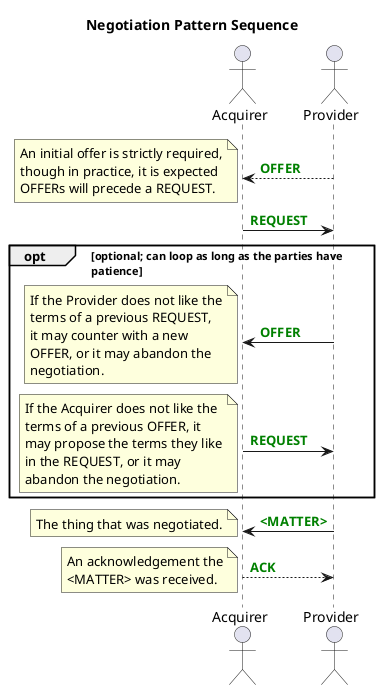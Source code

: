 @startuml
title Negotiation Pattern Sequence
actor Acquirer as a
actor Provider as p
a <-- p : <font color=green><b>OFFER
note left
An initial offer is strictly required,
though in practice, it is expected
OFFERs will precede a REQUEST.
end note

a -> p : <font color=green><b>REQUEST
opt optional; can loop as long as the parties have \npatience

a <- p : <font color=green><b>OFFER
note left
If the Provider does not like the
terms of a previous REQUEST,
it may counter with a new
OFFER, or it may abandon the
negotiation.
end note

a -> p : <font color=green><b>REQUEST
note left
If the Acquirer does not like the
terms of a previous OFFER, it
may propose the terms they like
in the REQUEST, or it may
abandon the negotiation.
end note

end

a <- p : <font color=green><b><MATTER>
note left
The thing that was negotiated.
end note

a --> p : <font color=green><b>ACK
note left
An acknowledgement the
<MATTER> was received.
end note

@enduml
